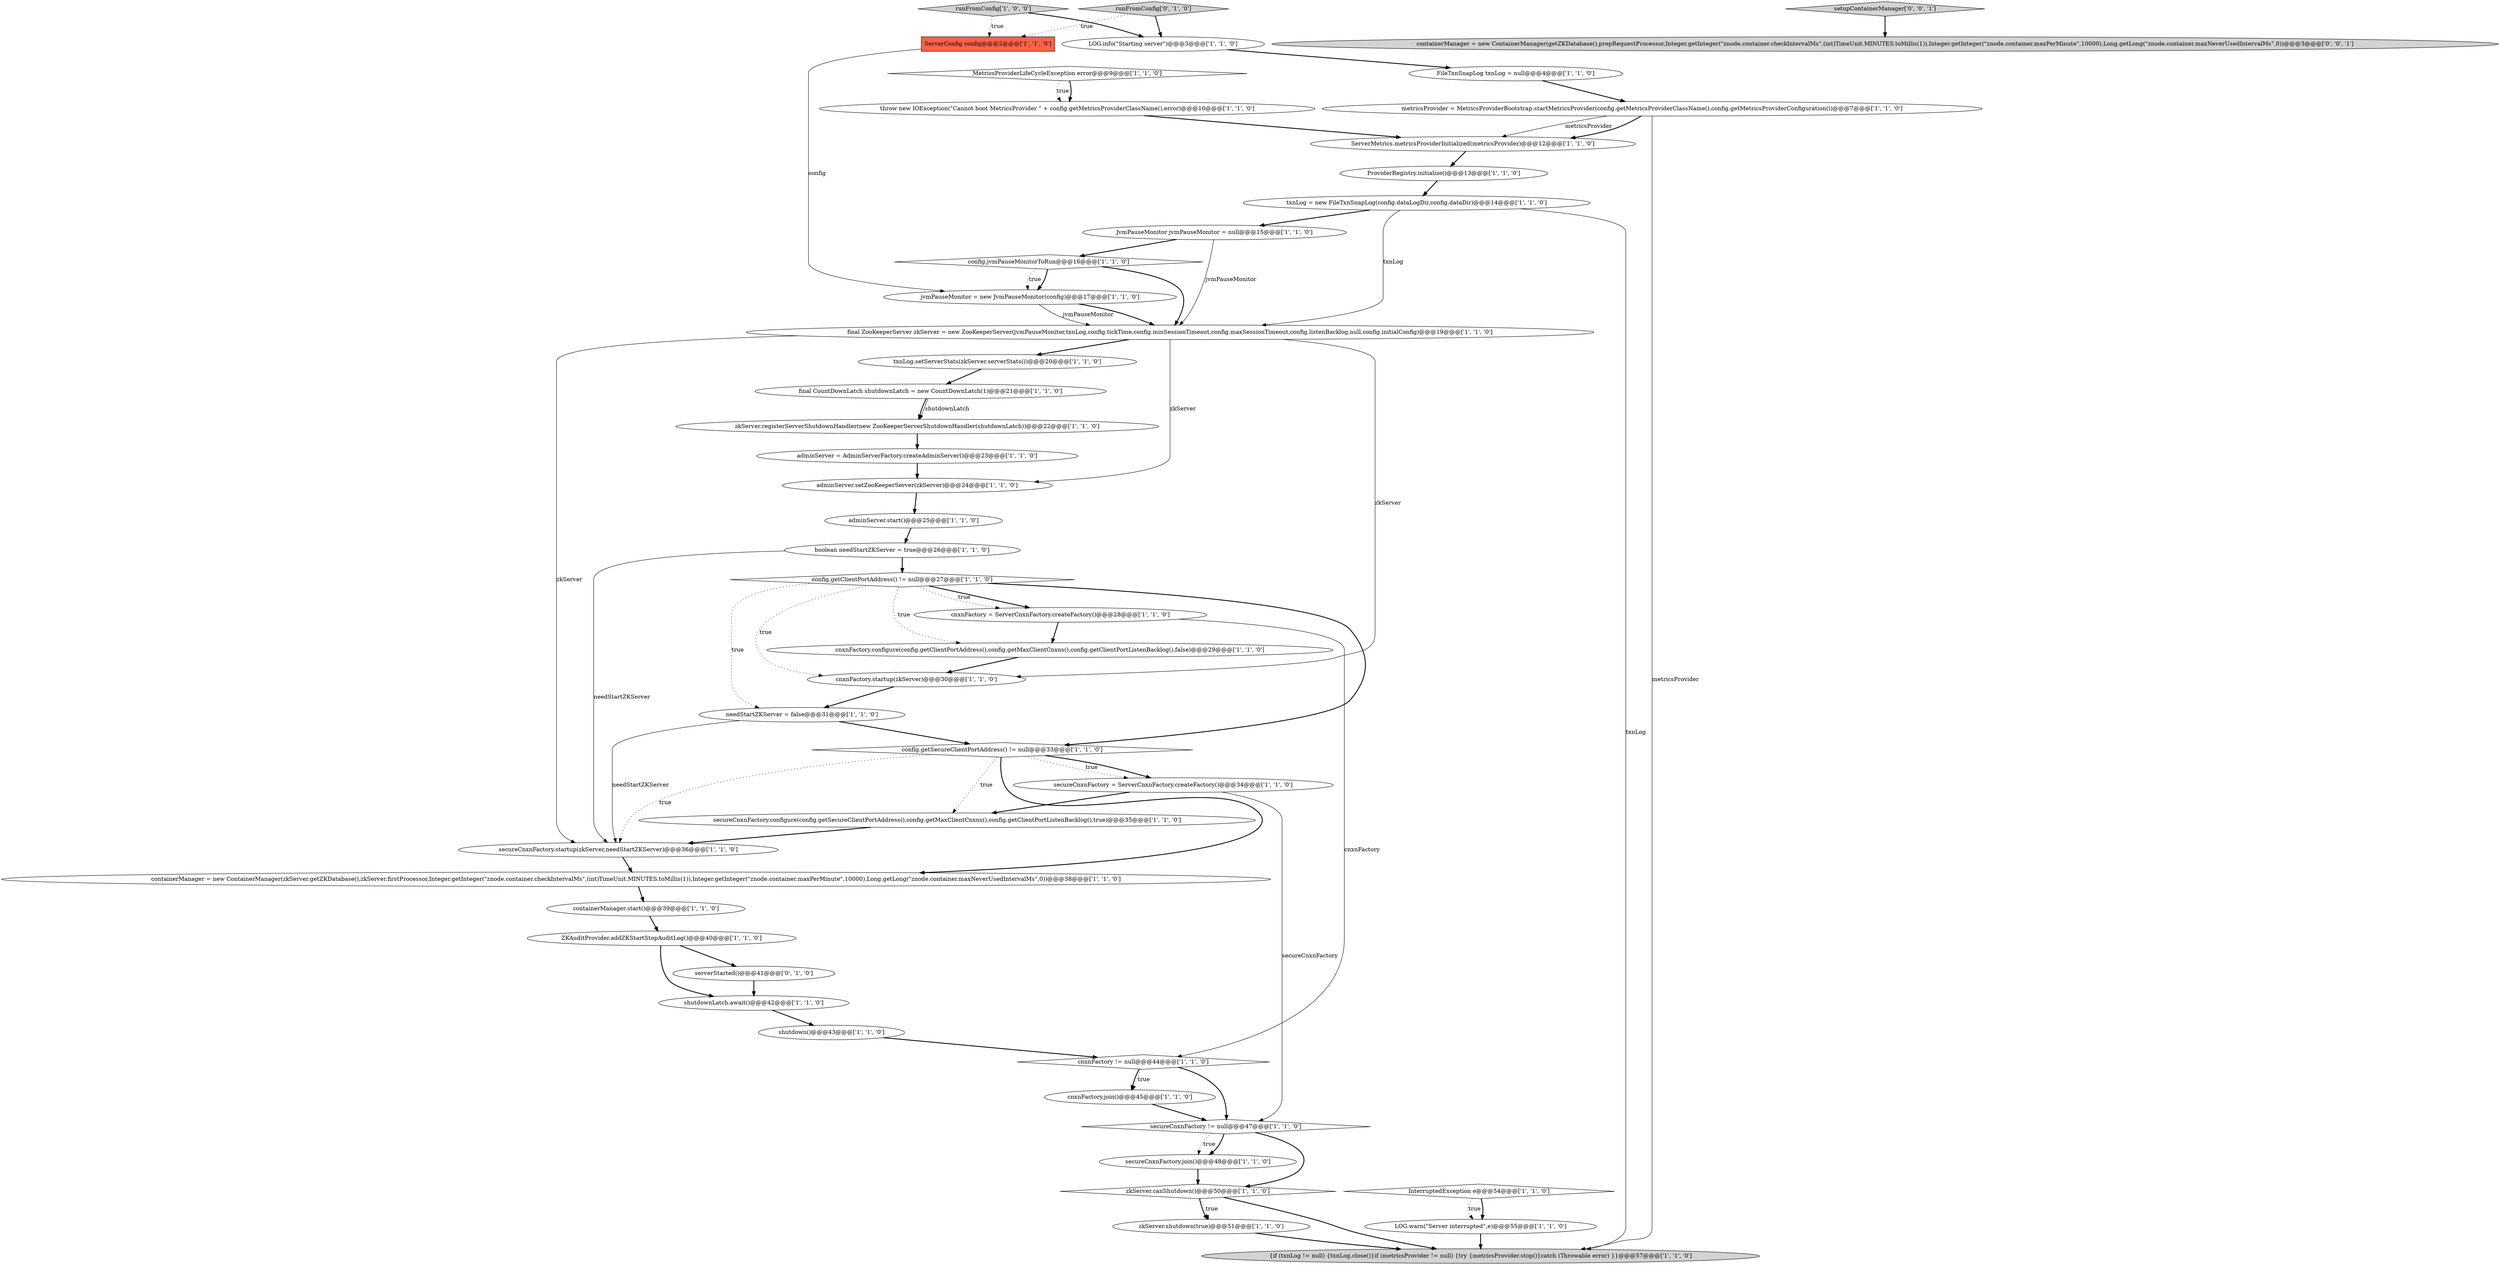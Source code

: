 digraph {
2 [style = filled, label = "shutdownLatch.await()@@@42@@@['1', '1', '0']", fillcolor = white, shape = ellipse image = "AAA0AAABBB1BBB"];
5 [style = filled, label = "FileTxnSnapLog txnLog = null@@@4@@@['1', '1', '0']", fillcolor = white, shape = ellipse image = "AAA0AAABBB1BBB"];
7 [style = filled, label = "secureCnxnFactory != null@@@47@@@['1', '1', '0']", fillcolor = white, shape = diamond image = "AAA0AAABBB1BBB"];
11 [style = filled, label = "txnLog = new FileTxnSnapLog(config.dataLogDir,config.dataDir)@@@14@@@['1', '1', '0']", fillcolor = white, shape = ellipse image = "AAA0AAABBB1BBB"];
21 [style = filled, label = "ProviderRegistry.initialize()@@@13@@@['1', '1', '0']", fillcolor = white, shape = ellipse image = "AAA0AAABBB1BBB"];
4 [style = filled, label = "cnxnFactory.startup(zkServer)@@@30@@@['1', '1', '0']", fillcolor = white, shape = ellipse image = "AAA0AAABBB1BBB"];
29 [style = filled, label = "JvmPauseMonitor jvmPauseMonitor = null@@@15@@@['1', '1', '0']", fillcolor = white, shape = ellipse image = "AAA0AAABBB1BBB"];
34 [style = filled, label = "containerManager.start()@@@39@@@['1', '1', '0']", fillcolor = white, shape = ellipse image = "AAA0AAABBB1BBB"];
43 [style = filled, label = "ServerMetrics.metricsProviderInitialized(metricsProvider)@@@12@@@['1', '1', '0']", fillcolor = white, shape = ellipse image = "AAA0AAABBB1BBB"];
13 [style = filled, label = "secureCnxnFactory = ServerCnxnFactory.createFactory()@@@34@@@['1', '1', '0']", fillcolor = white, shape = ellipse image = "AAA0AAABBB1BBB"];
14 [style = filled, label = "cnxnFactory != null@@@44@@@['1', '1', '0']", fillcolor = white, shape = diamond image = "AAA0AAABBB1BBB"];
1 [style = filled, label = "secureCnxnFactory.configure(config.getSecureClientPortAddress(),config.getMaxClientCnxns(),config.getClientPortListenBacklog(),true)@@@35@@@['1', '1', '0']", fillcolor = white, shape = ellipse image = "AAA0AAABBB1BBB"];
3 [style = filled, label = "{if (txnLog != null) {txnLog.close()}if (metricsProvider != null) {try {metricsProvider.stop()}catch (Throwable error) }}@@@57@@@['1', '1', '0']", fillcolor = lightgray, shape = ellipse image = "AAA0AAABBB1BBB"];
28 [style = filled, label = "LOG.warn(\"Server interrupted\",e)@@@55@@@['1', '1', '0']", fillcolor = white, shape = ellipse image = "AAA0AAABBB1BBB"];
32 [style = filled, label = "ZKAuditProvider.addZKStartStopAuditLog()@@@40@@@['1', '1', '0']", fillcolor = white, shape = ellipse image = "AAA0AAABBB1BBB"];
37 [style = filled, label = "adminServer.start()@@@25@@@['1', '1', '0']", fillcolor = white, shape = ellipse image = "AAA0AAABBB1BBB"];
12 [style = filled, label = "needStartZKServer = false@@@31@@@['1', '1', '0']", fillcolor = white, shape = ellipse image = "AAA0AAABBB1BBB"];
20 [style = filled, label = "shutdown()@@@43@@@['1', '1', '0']", fillcolor = white, shape = ellipse image = "AAA0AAABBB1BBB"];
25 [style = filled, label = "adminServer.setZooKeeperServer(zkServer)@@@24@@@['1', '1', '0']", fillcolor = white, shape = ellipse image = "AAA0AAABBB1BBB"];
16 [style = filled, label = "config.jvmPauseMonitorToRun@@@16@@@['1', '1', '0']", fillcolor = white, shape = diamond image = "AAA0AAABBB1BBB"];
35 [style = filled, label = "MetricsProviderLifeCycleException error@@@9@@@['1', '1', '0']", fillcolor = white, shape = diamond image = "AAA0AAABBB1BBB"];
39 [style = filled, label = "InterruptedException e@@@54@@@['1', '1', '0']", fillcolor = white, shape = diamond image = "AAA0AAABBB1BBB"];
15 [style = filled, label = "cnxnFactory.join()@@@45@@@['1', '1', '0']", fillcolor = white, shape = ellipse image = "AAA0AAABBB1BBB"];
9 [style = filled, label = "cnxnFactory.configure(config.getClientPortAddress(),config.getMaxClientCnxns(),config.getClientPortListenBacklog(),false)@@@29@@@['1', '1', '0']", fillcolor = white, shape = ellipse image = "AAA0AAABBB1BBB"];
22 [style = filled, label = "containerManager = new ContainerManager(zkServer.getZKDatabase(),zkServer.firstProcessor,Integer.getInteger(\"znode.container.checkIntervalMs\",(int)TimeUnit.MINUTES.toMillis(1)),Integer.getInteger(\"znode.container.maxPerMinute\",10000),Long.getLong(\"znode.container.maxNeverUsedIntervalMs\",0))@@@38@@@['1', '1', '0']", fillcolor = white, shape = ellipse image = "AAA0AAABBB1BBB"];
0 [style = filled, label = "config.getSecureClientPortAddress() != null@@@33@@@['1', '1', '0']", fillcolor = white, shape = diamond image = "AAA0AAABBB1BBB"];
26 [style = filled, label = "secureCnxnFactory.join()@@@48@@@['1', '1', '0']", fillcolor = white, shape = ellipse image = "AAA0AAABBB1BBB"];
17 [style = filled, label = "secureCnxnFactory.startup(zkServer,needStartZKServer)@@@36@@@['1', '1', '0']", fillcolor = white, shape = ellipse image = "AAA0AAABBB1BBB"];
31 [style = filled, label = "final CountDownLatch shutdownLatch = new CountDownLatch(1)@@@21@@@['1', '1', '0']", fillcolor = white, shape = ellipse image = "AAA0AAABBB1BBB"];
41 [style = filled, label = "zkServer.shutdown(true)@@@51@@@['1', '1', '0']", fillcolor = white, shape = ellipse image = "AAA0AAABBB1BBB"];
38 [style = filled, label = "ServerConfig config@@@2@@@['1', '1', '0']", fillcolor = tomato, shape = box image = "AAA0AAABBB1BBB"];
24 [style = filled, label = "boolean needStartZKServer = true@@@26@@@['1', '1', '0']", fillcolor = white, shape = ellipse image = "AAA0AAABBB1BBB"];
30 [style = filled, label = "zkServer.registerServerShutdownHandler(new ZooKeeperServerShutdownHandler(shutdownLatch))@@@22@@@['1', '1', '0']", fillcolor = white, shape = ellipse image = "AAA0AAABBB1BBB"];
10 [style = filled, label = "adminServer = AdminServerFactory.createAdminServer()@@@23@@@['1', '1', '0']", fillcolor = white, shape = ellipse image = "AAA0AAABBB1BBB"];
6 [style = filled, label = "final ZooKeeperServer zkServer = new ZooKeeperServer(jvmPauseMonitor,txnLog,config.tickTime,config.minSessionTimeout,config.maxSessionTimeout,config.listenBacklog,null,config.initialConfig)@@@19@@@['1', '1', '0']", fillcolor = white, shape = ellipse image = "AAA0AAABBB1BBB"];
36 [style = filled, label = "jvmPauseMonitor = new JvmPauseMonitor(config)@@@17@@@['1', '1', '0']", fillcolor = white, shape = ellipse image = "AAA0AAABBB1BBB"];
47 [style = filled, label = "containerManager = new ContainerManager(getZKDatabase(),prepRequestProcessor,Integer.getInteger(\"znode.container.checkIntervalMs\",(int)TimeUnit.MINUTES.toMillis(1)),Integer.getInteger(\"znode.container.maxPerMinute\",10000),Long.getLong(\"znode.container.maxNeverUsedIntervalMs\",0))@@@3@@@['0', '0', '1']", fillcolor = lightgray, shape = ellipse image = "AAA0AAABBB3BBB"];
42 [style = filled, label = "runFromConfig['1', '0', '0']", fillcolor = lightgray, shape = diamond image = "AAA0AAABBB1BBB"];
23 [style = filled, label = "LOG.info(\"Starting server\")@@@3@@@['1', '1', '0']", fillcolor = white, shape = ellipse image = "AAA0AAABBB1BBB"];
40 [style = filled, label = "metricsProvider = MetricsProviderBootstrap.startMetricsProvider(config.getMetricsProviderClassName(),config.getMetricsProviderConfiguration())@@@7@@@['1', '1', '0']", fillcolor = white, shape = ellipse image = "AAA0AAABBB1BBB"];
18 [style = filled, label = "cnxnFactory = ServerCnxnFactory.createFactory()@@@28@@@['1', '1', '0']", fillcolor = white, shape = ellipse image = "AAA0AAABBB1BBB"];
33 [style = filled, label = "throw new IOException(\"Cannot boot MetricsProvider \" + config.getMetricsProviderClassName(),error)@@@10@@@['1', '1', '0']", fillcolor = white, shape = ellipse image = "AAA0AAABBB1BBB"];
45 [style = filled, label = "serverStarted()@@@41@@@['0', '1', '0']", fillcolor = white, shape = ellipse image = "AAA1AAABBB2BBB"];
27 [style = filled, label = "txnLog.setServerStats(zkServer.serverStats())@@@20@@@['1', '1', '0']", fillcolor = white, shape = ellipse image = "AAA0AAABBB1BBB"];
8 [style = filled, label = "config.getClientPortAddress() != null@@@27@@@['1', '1', '0']", fillcolor = white, shape = diamond image = "AAA0AAABBB1BBB"];
19 [style = filled, label = "zkServer.canShutdown()@@@50@@@['1', '1', '0']", fillcolor = white, shape = diamond image = "AAA0AAABBB1BBB"];
44 [style = filled, label = "runFromConfig['0', '1', '0']", fillcolor = lightgray, shape = diamond image = "AAA0AAABBB2BBB"];
46 [style = filled, label = "setupContainerManager['0', '0', '1']", fillcolor = lightgray, shape = diamond image = "AAA0AAABBB3BBB"];
19->3 [style = bold, label=""];
21->11 [style = bold, label=""];
12->0 [style = bold, label=""];
35->33 [style = bold, label=""];
11->29 [style = bold, label=""];
12->17 [style = solid, label="needStartZKServer"];
14->7 [style = bold, label=""];
28->3 [style = bold, label=""];
0->1 [style = dotted, label="true"];
46->47 [style = bold, label=""];
37->24 [style = bold, label=""];
6->25 [style = solid, label="zkServer"];
39->28 [style = bold, label=""];
9->4 [style = bold, label=""];
44->23 [style = bold, label=""];
8->0 [style = bold, label=""];
42->23 [style = bold, label=""];
29->6 [style = solid, label="jvmPauseMonitor"];
13->7 [style = solid, label="secureCnxnFactory"];
40->43 [style = solid, label="metricsProvider"];
0->22 [style = bold, label=""];
40->43 [style = bold, label=""];
36->6 [style = bold, label=""];
35->33 [style = dotted, label="true"];
36->6 [style = solid, label="jvmPauseMonitor"];
39->28 [style = dotted, label="true"];
40->3 [style = solid, label="metricsProvider"];
32->45 [style = bold, label=""];
11->6 [style = solid, label="txnLog"];
0->13 [style = dotted, label="true"];
7->26 [style = bold, label=""];
7->26 [style = dotted, label="true"];
16->36 [style = bold, label=""];
44->38 [style = dotted, label="true"];
6->17 [style = solid, label="zkServer"];
30->10 [style = bold, label=""];
10->25 [style = bold, label=""];
0->13 [style = bold, label=""];
15->7 [style = bold, label=""];
6->27 [style = bold, label=""];
31->30 [style = solid, label="shutdownLatch"];
26->19 [style = bold, label=""];
43->21 [style = bold, label=""];
8->18 [style = bold, label=""];
6->4 [style = solid, label="zkServer"];
45->2 [style = bold, label=""];
18->9 [style = bold, label=""];
29->16 [style = bold, label=""];
22->34 [style = bold, label=""];
32->2 [style = bold, label=""];
14->15 [style = dotted, label="true"];
2->20 [style = bold, label=""];
41->3 [style = bold, label=""];
1->17 [style = bold, label=""];
23->5 [style = bold, label=""];
16->6 [style = bold, label=""];
42->38 [style = dotted, label="true"];
4->12 [style = bold, label=""];
38->36 [style = solid, label="config"];
13->1 [style = bold, label=""];
19->41 [style = bold, label=""];
0->17 [style = dotted, label="true"];
19->41 [style = dotted, label="true"];
31->30 [style = bold, label=""];
17->22 [style = bold, label=""];
7->19 [style = bold, label=""];
8->18 [style = dotted, label="true"];
25->37 [style = bold, label=""];
18->14 [style = solid, label="cnxnFactory"];
11->3 [style = solid, label="txnLog"];
24->8 [style = bold, label=""];
20->14 [style = bold, label=""];
5->40 [style = bold, label=""];
14->15 [style = bold, label=""];
8->4 [style = dotted, label="true"];
27->31 [style = bold, label=""];
16->36 [style = dotted, label="true"];
33->43 [style = bold, label=""];
8->12 [style = dotted, label="true"];
34->32 [style = bold, label=""];
24->17 [style = solid, label="needStartZKServer"];
8->9 [style = dotted, label="true"];
}
